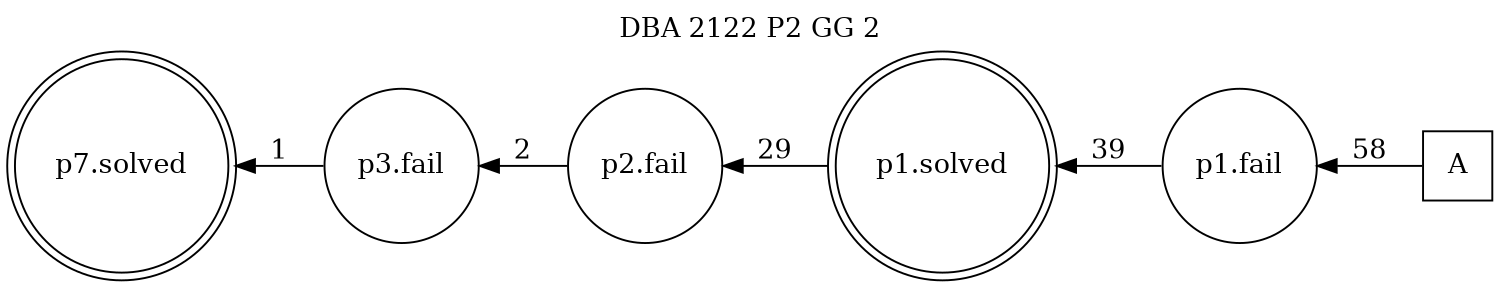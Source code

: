 digraph DBA_2122_P2_GG_2 {
labelloc="tl"
label= " DBA 2122 P2 GG 2 "
rankdir="RL";
graph [ size=" 10 , 10 !"]

"A" [shape="square" label="A"]
"p1.fail" [shape="circle" label="p1.fail"]
"p1.solved" [shape="doublecircle" label="p1.solved"]
"p2.fail" [shape="circle" label="p2.fail"]
"p3.fail" [shape="circle" label="p3.fail"]
"p7.solved" [shape="doublecircle" label="p7.solved"]
"A" -> "p1.fail" [ label=58]
"p1.fail" -> "p1.solved" [ label=39]
"p1.solved" -> "p2.fail" [ label=29]
"p2.fail" -> "p3.fail" [ label=2]
"p3.fail" -> "p7.solved" [ label=1]
}
